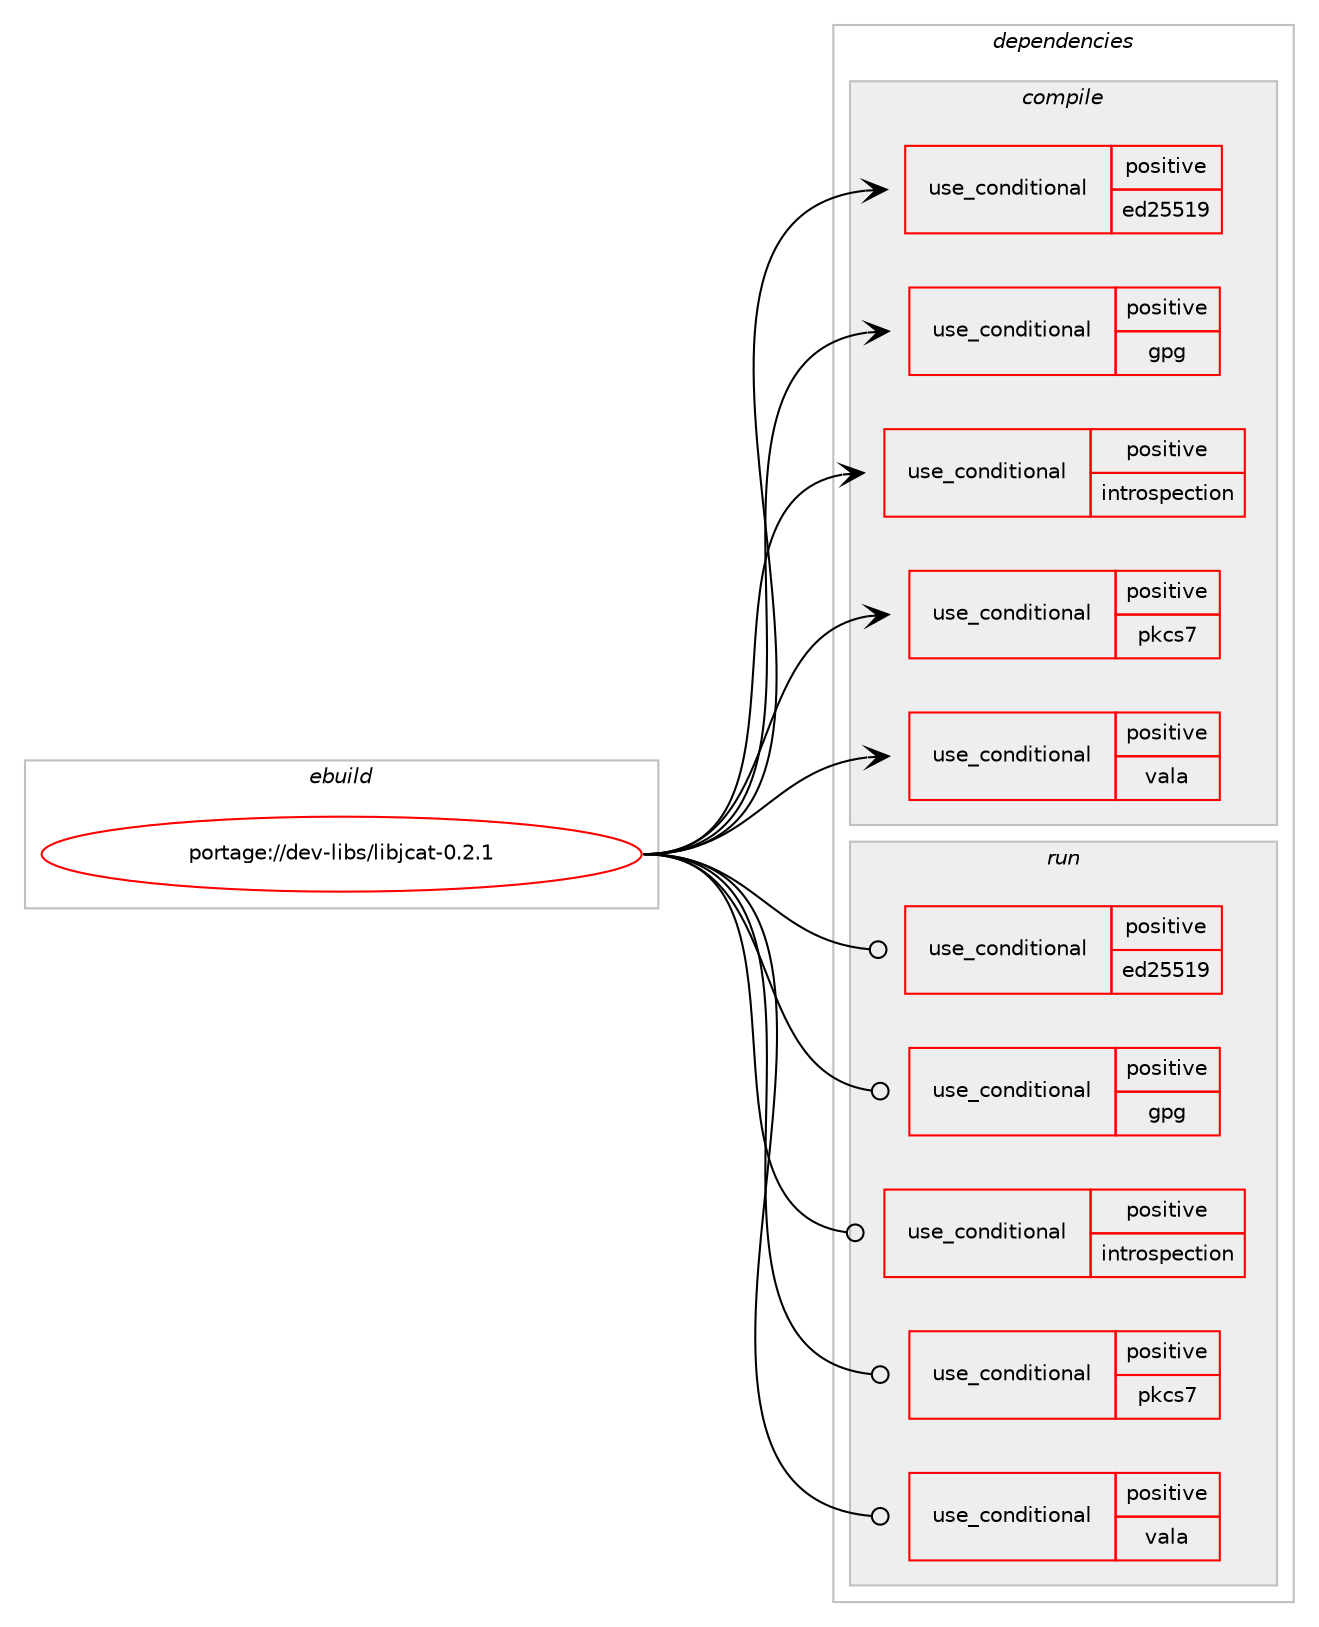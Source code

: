 digraph prolog {

# *************
# Graph options
# *************

newrank=true;
concentrate=true;
compound=true;
graph [rankdir=LR,fontname=Helvetica,fontsize=10,ranksep=1.5];#, ranksep=2.5, nodesep=0.2];
edge  [arrowhead=vee];
node  [fontname=Helvetica,fontsize=10];

# **********
# The ebuild
# **********

subgraph cluster_leftcol {
color=gray;
rank=same;
label=<<i>ebuild</i>>;
id [label="portage://dev-libs/libjcat-0.2.1", color=red, width=4, href="../dev-libs/libjcat-0.2.1.svg"];
}

# ****************
# The dependencies
# ****************

subgraph cluster_midcol {
color=gray;
label=<<i>dependencies</i>>;
subgraph cluster_compile {
fillcolor="#eeeeee";
style=filled;
label=<<i>compile</i>>;
subgraph cond26156 {
dependency55965 [label=<<TABLE BORDER="0" CELLBORDER="1" CELLSPACING="0" CELLPADDING="4"><TR><TD ROWSPAN="3" CELLPADDING="10">use_conditional</TD></TR><TR><TD>positive</TD></TR><TR><TD>ed25519</TD></TR></TABLE>>, shape=none, color=red];
# *** BEGIN UNKNOWN DEPENDENCY TYPE (TODO) ***
# dependency55965 -> package_dependency(portage://dev-libs/libjcat-0.2.1,install,no,dev-libs,nettle,none,[,,],any_same_slot,[])
# *** END UNKNOWN DEPENDENCY TYPE (TODO) ***

# *** BEGIN UNKNOWN DEPENDENCY TYPE (TODO) ***
# dependency55965 -> package_dependency(portage://dev-libs/libjcat-0.2.1,install,no,net-libs,gnutls,none,[,,],any_same_slot,[])
# *** END UNKNOWN DEPENDENCY TYPE (TODO) ***

}
id:e -> dependency55965:w [weight=20,style="solid",arrowhead="vee"];
subgraph cond26157 {
dependency55966 [label=<<TABLE BORDER="0" CELLBORDER="1" CELLSPACING="0" CELLPADDING="4"><TR><TD ROWSPAN="3" CELLPADDING="10">use_conditional</TD></TR><TR><TD>positive</TD></TR><TR><TD>gpg</TD></TR></TABLE>>, shape=none, color=red];
# *** BEGIN UNKNOWN DEPENDENCY TYPE (TODO) ***
# dependency55966 -> package_dependency(portage://dev-libs/libjcat-0.2.1,install,no,app-crypt,gpgme,none,[,,],any_same_slot,[])
# *** END UNKNOWN DEPENDENCY TYPE (TODO) ***

# *** BEGIN UNKNOWN DEPENDENCY TYPE (TODO) ***
# dependency55966 -> package_dependency(portage://dev-libs/libjcat-0.2.1,install,no,dev-libs,libgpg-error,none,[,,],[],[])
# *** END UNKNOWN DEPENDENCY TYPE (TODO) ***

}
id:e -> dependency55966:w [weight=20,style="solid",arrowhead="vee"];
subgraph cond26158 {
dependency55967 [label=<<TABLE BORDER="0" CELLBORDER="1" CELLSPACING="0" CELLPADDING="4"><TR><TD ROWSPAN="3" CELLPADDING="10">use_conditional</TD></TR><TR><TD>positive</TD></TR><TR><TD>introspection</TD></TR></TABLE>>, shape=none, color=red];
# *** BEGIN UNKNOWN DEPENDENCY TYPE (TODO) ***
# dependency55967 -> package_dependency(portage://dev-libs/libjcat-0.2.1,install,no,dev-libs,gobject-introspection,none,[,,],any_same_slot,[])
# *** END UNKNOWN DEPENDENCY TYPE (TODO) ***

}
id:e -> dependency55967:w [weight=20,style="solid",arrowhead="vee"];
subgraph cond26159 {
dependency55968 [label=<<TABLE BORDER="0" CELLBORDER="1" CELLSPACING="0" CELLPADDING="4"><TR><TD ROWSPAN="3" CELLPADDING="10">use_conditional</TD></TR><TR><TD>positive</TD></TR><TR><TD>pkcs7</TD></TR></TABLE>>, shape=none, color=red];
# *** BEGIN UNKNOWN DEPENDENCY TYPE (TODO) ***
# dependency55968 -> package_dependency(portage://dev-libs/libjcat-0.2.1,install,no,net-libs,gnutls,none,[,,],any_same_slot,[])
# *** END UNKNOWN DEPENDENCY TYPE (TODO) ***

}
id:e -> dependency55968:w [weight=20,style="solid",arrowhead="vee"];
subgraph cond26160 {
dependency55969 [label=<<TABLE BORDER="0" CELLBORDER="1" CELLSPACING="0" CELLPADDING="4"><TR><TD ROWSPAN="3" CELLPADDING="10">use_conditional</TD></TR><TR><TD>positive</TD></TR><TR><TD>vala</TD></TR></TABLE>>, shape=none, color=red];
# *** BEGIN UNKNOWN DEPENDENCY TYPE (TODO) ***
# dependency55969 -> package_dependency(portage://dev-libs/libjcat-0.2.1,install,no,dev-lang,vala,none,[,,],any_same_slot,[])
# *** END UNKNOWN DEPENDENCY TYPE (TODO) ***

}
id:e -> dependency55969:w [weight=20,style="solid",arrowhead="vee"];
# *** BEGIN UNKNOWN DEPENDENCY TYPE (TODO) ***
# id -> package_dependency(portage://dev-libs/libjcat-0.2.1,install,no,dev-libs,glib,none,[,,],[slot(2)],[])
# *** END UNKNOWN DEPENDENCY TYPE (TODO) ***

# *** BEGIN UNKNOWN DEPENDENCY TYPE (TODO) ***
# id -> package_dependency(portage://dev-libs/libjcat-0.2.1,install,no,dev-libs,json-glib,none,[,,],any_same_slot,[])
# *** END UNKNOWN DEPENDENCY TYPE (TODO) ***

}
subgraph cluster_compileandrun {
fillcolor="#eeeeee";
style=filled;
label=<<i>compile and run</i>>;
}
subgraph cluster_run {
fillcolor="#eeeeee";
style=filled;
label=<<i>run</i>>;
subgraph cond26161 {
dependency55970 [label=<<TABLE BORDER="0" CELLBORDER="1" CELLSPACING="0" CELLPADDING="4"><TR><TD ROWSPAN="3" CELLPADDING="10">use_conditional</TD></TR><TR><TD>positive</TD></TR><TR><TD>ed25519</TD></TR></TABLE>>, shape=none, color=red];
# *** BEGIN UNKNOWN DEPENDENCY TYPE (TODO) ***
# dependency55970 -> package_dependency(portage://dev-libs/libjcat-0.2.1,run,no,dev-libs,nettle,none,[,,],any_same_slot,[])
# *** END UNKNOWN DEPENDENCY TYPE (TODO) ***

# *** BEGIN UNKNOWN DEPENDENCY TYPE (TODO) ***
# dependency55970 -> package_dependency(portage://dev-libs/libjcat-0.2.1,run,no,net-libs,gnutls,none,[,,],any_same_slot,[])
# *** END UNKNOWN DEPENDENCY TYPE (TODO) ***

}
id:e -> dependency55970:w [weight=20,style="solid",arrowhead="odot"];
subgraph cond26162 {
dependency55971 [label=<<TABLE BORDER="0" CELLBORDER="1" CELLSPACING="0" CELLPADDING="4"><TR><TD ROWSPAN="3" CELLPADDING="10">use_conditional</TD></TR><TR><TD>positive</TD></TR><TR><TD>gpg</TD></TR></TABLE>>, shape=none, color=red];
# *** BEGIN UNKNOWN DEPENDENCY TYPE (TODO) ***
# dependency55971 -> package_dependency(portage://dev-libs/libjcat-0.2.1,run,no,app-crypt,gpgme,none,[,,],any_same_slot,[])
# *** END UNKNOWN DEPENDENCY TYPE (TODO) ***

# *** BEGIN UNKNOWN DEPENDENCY TYPE (TODO) ***
# dependency55971 -> package_dependency(portage://dev-libs/libjcat-0.2.1,run,no,dev-libs,libgpg-error,none,[,,],[],[])
# *** END UNKNOWN DEPENDENCY TYPE (TODO) ***

}
id:e -> dependency55971:w [weight=20,style="solid",arrowhead="odot"];
subgraph cond26163 {
dependency55972 [label=<<TABLE BORDER="0" CELLBORDER="1" CELLSPACING="0" CELLPADDING="4"><TR><TD ROWSPAN="3" CELLPADDING="10">use_conditional</TD></TR><TR><TD>positive</TD></TR><TR><TD>introspection</TD></TR></TABLE>>, shape=none, color=red];
# *** BEGIN UNKNOWN DEPENDENCY TYPE (TODO) ***
# dependency55972 -> package_dependency(portage://dev-libs/libjcat-0.2.1,run,no,dev-libs,gobject-introspection,none,[,,],any_same_slot,[])
# *** END UNKNOWN DEPENDENCY TYPE (TODO) ***

}
id:e -> dependency55972:w [weight=20,style="solid",arrowhead="odot"];
subgraph cond26164 {
dependency55973 [label=<<TABLE BORDER="0" CELLBORDER="1" CELLSPACING="0" CELLPADDING="4"><TR><TD ROWSPAN="3" CELLPADDING="10">use_conditional</TD></TR><TR><TD>positive</TD></TR><TR><TD>pkcs7</TD></TR></TABLE>>, shape=none, color=red];
# *** BEGIN UNKNOWN DEPENDENCY TYPE (TODO) ***
# dependency55973 -> package_dependency(portage://dev-libs/libjcat-0.2.1,run,no,net-libs,gnutls,none,[,,],any_same_slot,[])
# *** END UNKNOWN DEPENDENCY TYPE (TODO) ***

}
id:e -> dependency55973:w [weight=20,style="solid",arrowhead="odot"];
subgraph cond26165 {
dependency55974 [label=<<TABLE BORDER="0" CELLBORDER="1" CELLSPACING="0" CELLPADDING="4"><TR><TD ROWSPAN="3" CELLPADDING="10">use_conditional</TD></TR><TR><TD>positive</TD></TR><TR><TD>vala</TD></TR></TABLE>>, shape=none, color=red];
# *** BEGIN UNKNOWN DEPENDENCY TYPE (TODO) ***
# dependency55974 -> package_dependency(portage://dev-libs/libjcat-0.2.1,run,no,dev-lang,vala,none,[,,],any_same_slot,[])
# *** END UNKNOWN DEPENDENCY TYPE (TODO) ***

}
id:e -> dependency55974:w [weight=20,style="solid",arrowhead="odot"];
# *** BEGIN UNKNOWN DEPENDENCY TYPE (TODO) ***
# id -> package_dependency(portage://dev-libs/libjcat-0.2.1,run,no,dev-libs,glib,none,[,,],[slot(2)],[])
# *** END UNKNOWN DEPENDENCY TYPE (TODO) ***

# *** BEGIN UNKNOWN DEPENDENCY TYPE (TODO) ***
# id -> package_dependency(portage://dev-libs/libjcat-0.2.1,run,no,dev-libs,json-glib,none,[,,],any_same_slot,[])
# *** END UNKNOWN DEPENDENCY TYPE (TODO) ***

}
}

# **************
# The candidates
# **************

subgraph cluster_choices {
rank=same;
color=gray;
label=<<i>candidates</i>>;

}

}
